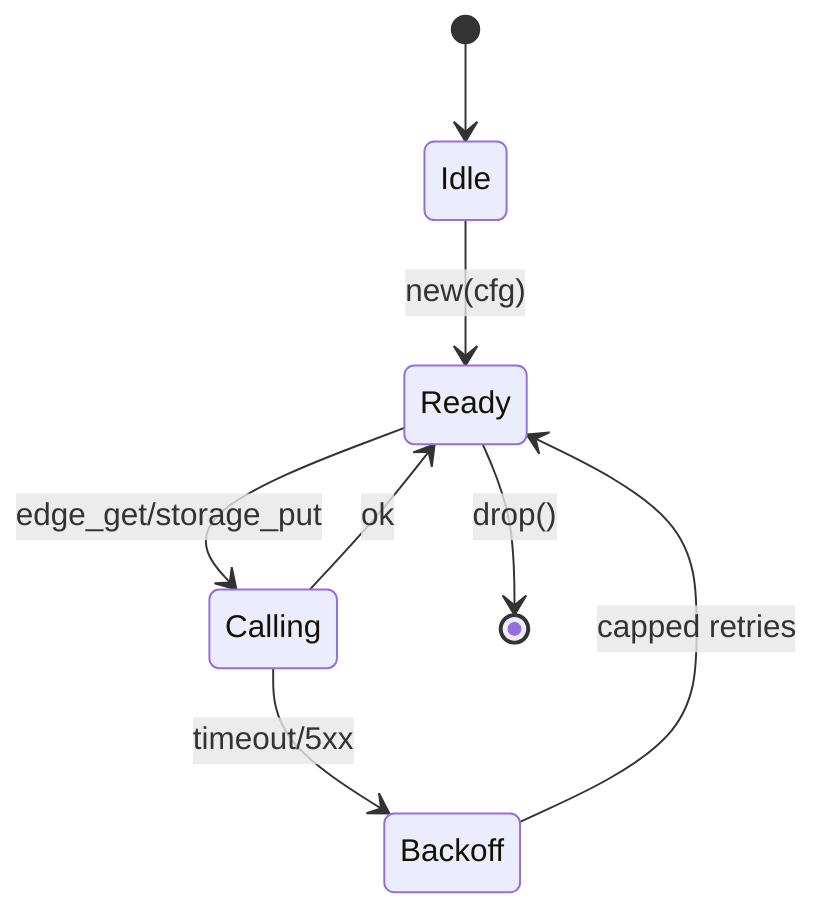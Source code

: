 stateDiagram-v2
  [*] --> Idle
  Idle --> Ready: new(cfg)
  Ready --> Calling: edge_get/storage_put
  Calling --> Ready: ok
  Calling --> Backoff: timeout/5xx
  Backoff --> Ready: capped retries
  Ready --> [*]: drop()
